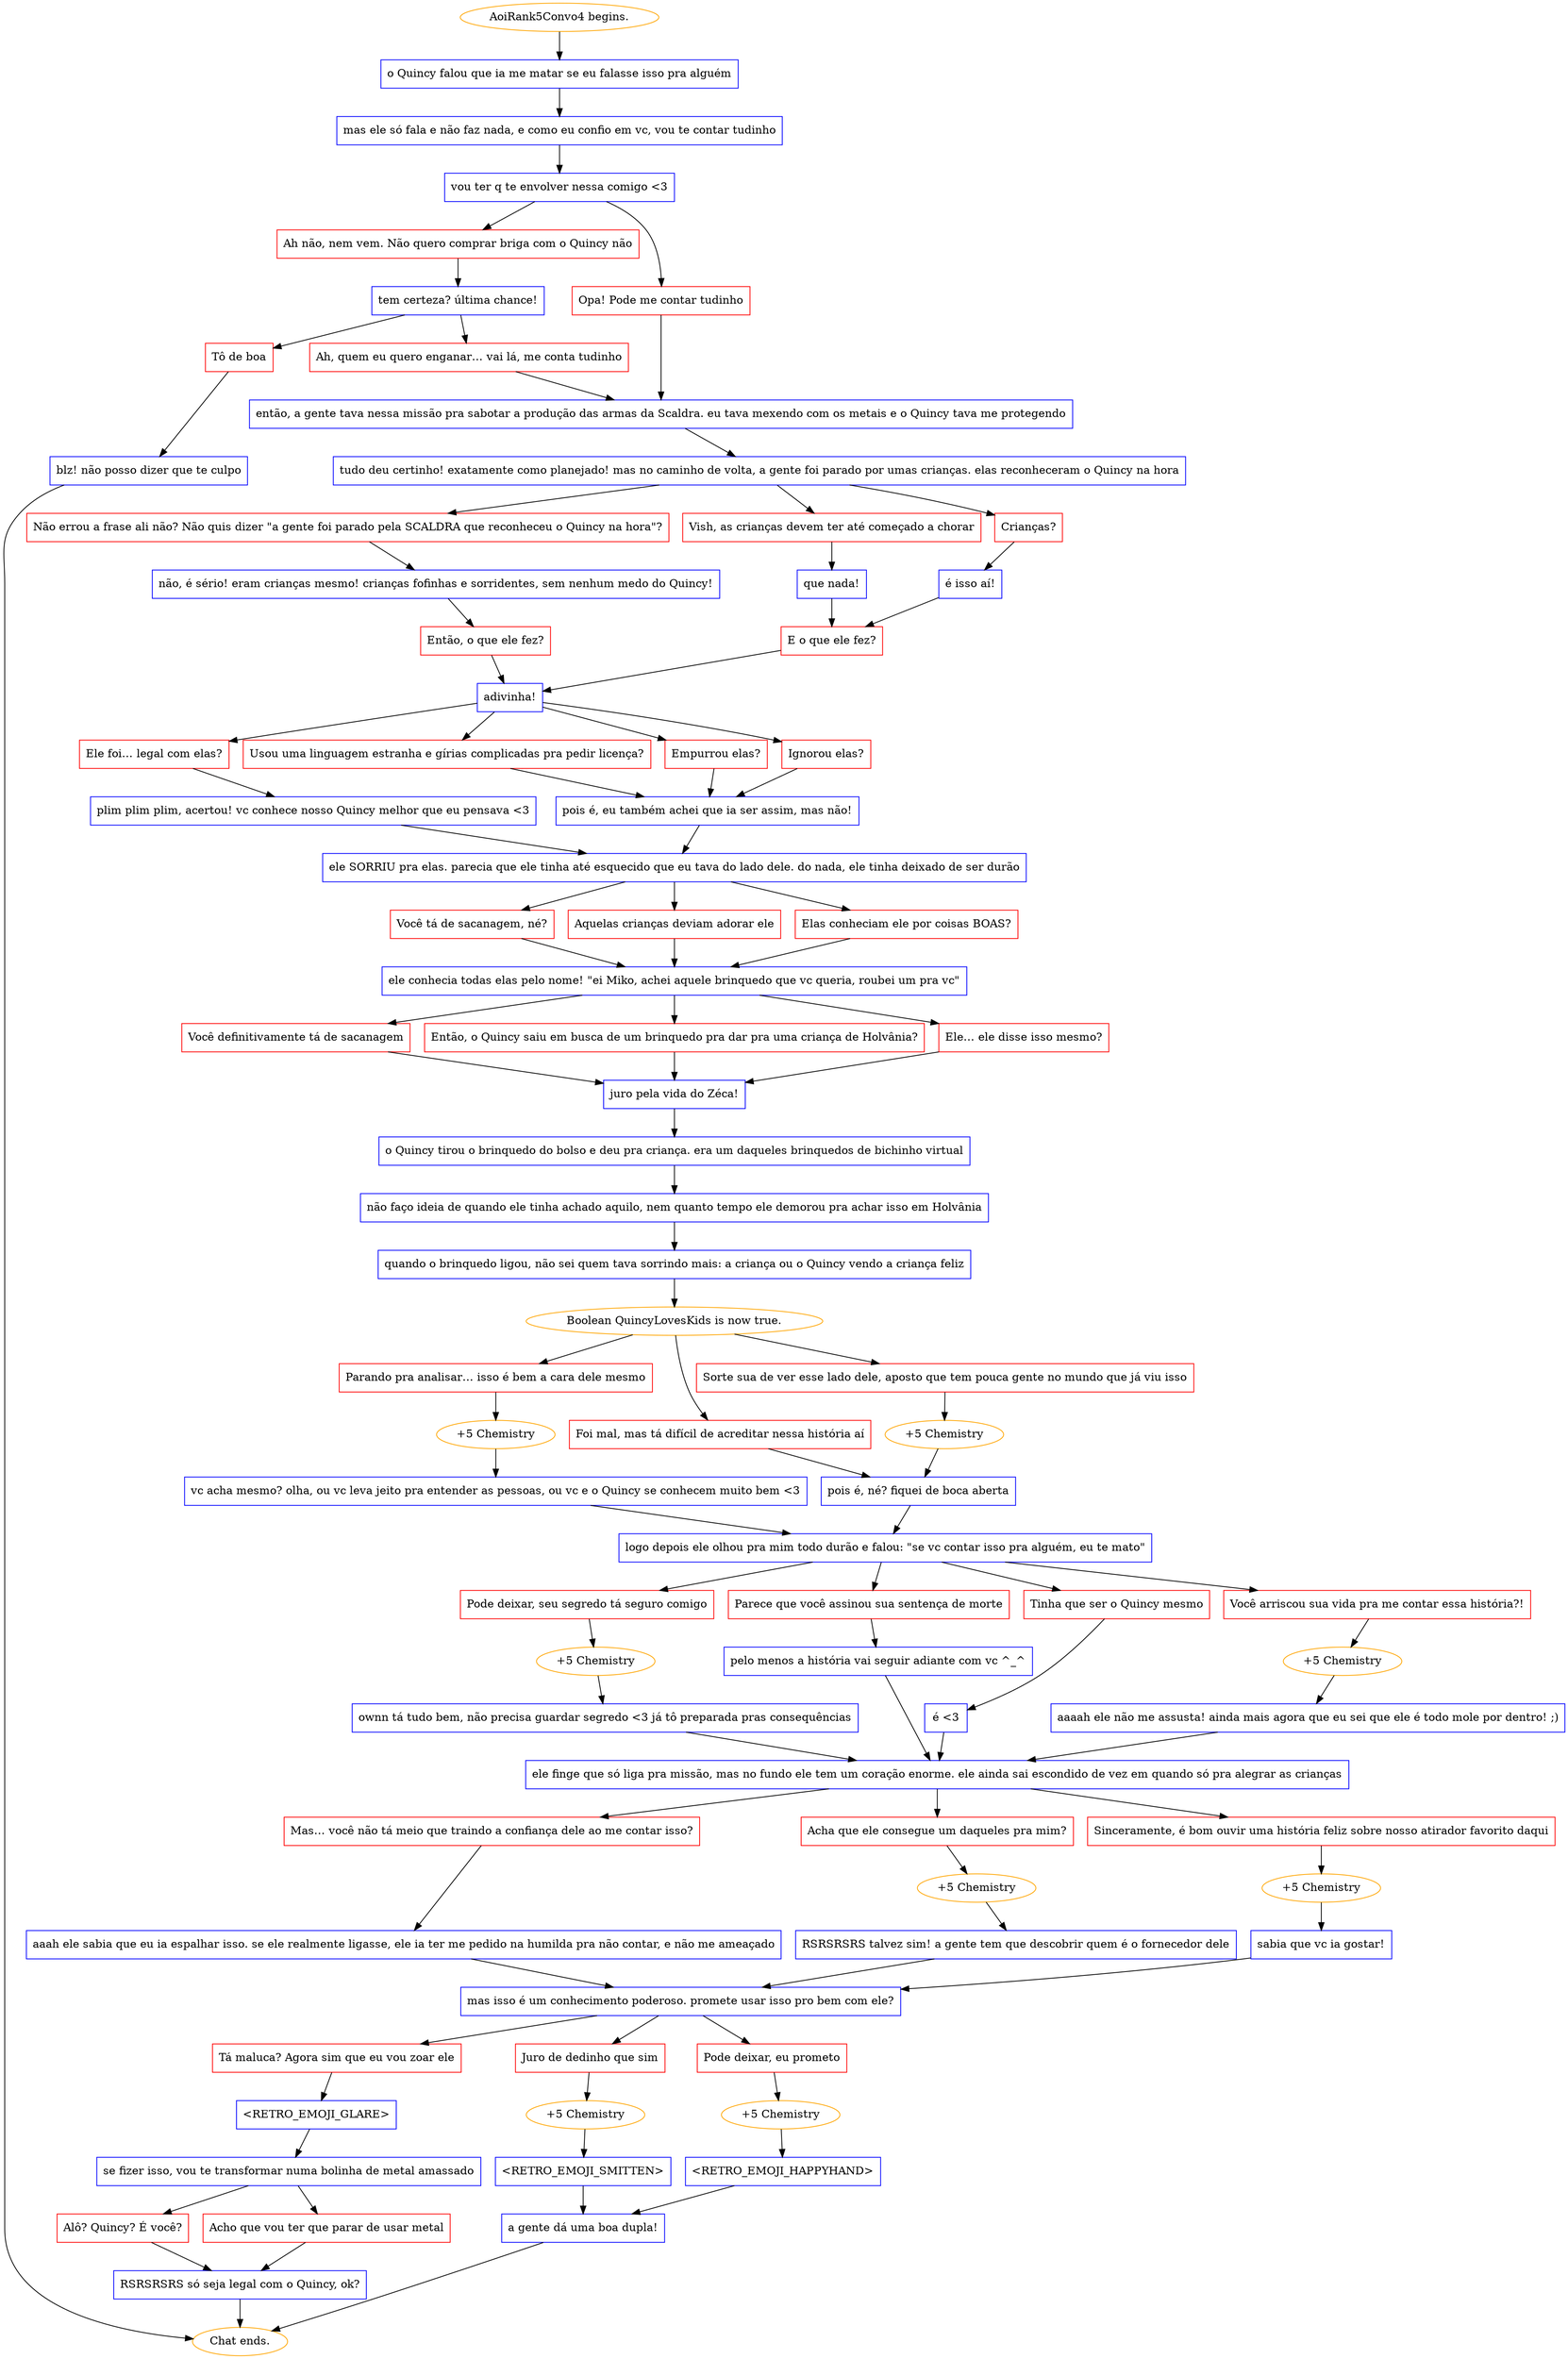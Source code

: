 digraph {
	"AoiRank5Convo4 begins." [color=orange];
		"AoiRank5Convo4 begins." -> j1743069142;
	j1743069142 [label="o Quincy falou que ia me matar se eu falasse isso pra alguém",shape=box,color=blue];
		j1743069142 -> j662552085;
	j662552085 [label="mas ele só fala e não faz nada, e como eu confio em vc, vou te contar tudinho",shape=box,color=blue];
		j662552085 -> j2460429839;
	j2460429839 [label="vou ter q te envolver nessa comigo <3",shape=box,color=blue];
		j2460429839 -> j1077840568;
		j2460429839 -> j510620986;
	j1077840568 [label="Ah não, nem vem. Não quero comprar briga com o Quincy não",shape=box,color=red];
		j1077840568 -> j2427999211;
	j510620986 [label="Opa! Pode me contar tudinho",shape=box,color=red];
		j510620986 -> j1807171616;
	j2427999211 [label="tem certeza? última chance!",shape=box,color=blue];
		j2427999211 -> j3036463231;
		j2427999211 -> j3291860110;
	j1807171616 [label="então, a gente tava nessa missão pra sabotar a produção das armas da Scaldra. eu tava mexendo com os metais e o Quincy tava me protegendo",shape=box,color=blue];
		j1807171616 -> j1449183299;
	j3036463231 [label="Ah, quem eu quero enganar… vai lá, me conta tudinho",shape=box,color=red];
		j3036463231 -> j1807171616;
	j3291860110 [label="Tô de boa",shape=box,color=red];
		j3291860110 -> j4172099387;
	j1449183299 [label="tudo deu certinho! exatamente como planejado! mas no caminho de volta, a gente foi parado por umas crianças. elas reconheceram o Quincy na hora",shape=box,color=blue];
		j1449183299 -> j1095094627;
		j1449183299 -> j77385218;
		j1449183299 -> j13374451;
	j4172099387 [label="blz! não posso dizer que te culpo",shape=box,color=blue];
		j4172099387 -> "Chat ends.";
	j1095094627 [label="Não errou a frase ali não? Não quis dizer \"a gente foi parado pela SCALDRA que reconheceu o Quincy na hora\"?",shape=box,color=red];
		j1095094627 -> j2772837398;
	j77385218 [label="Vish, as crianças devem ter até começado a chorar",shape=box,color=red];
		j77385218 -> j2317396254;
	j13374451 [label="Crianças?",shape=box,color=red];
		j13374451 -> j328700493;
	"Chat ends." [color=orange];
	j2772837398 [label="não, é sério! eram crianças mesmo! crianças fofinhas e sorridentes, sem nenhum medo do Quincy!",shape=box,color=blue];
		j2772837398 -> j3194874173;
	j2317396254 [label="que nada!",shape=box,color=blue];
		j2317396254 -> j2931843594;
	j328700493 [label="é isso aí!",shape=box,color=blue];
		j328700493 -> j2931843594;
	j3194874173 [label="Então, o que ele fez?",shape=box,color=red];
		j3194874173 -> j3374575242;
	j2931843594 [label="E o que ele fez?",shape=box,color=red];
		j2931843594 -> j3374575242;
	j3374575242 [label="adivinha!",shape=box,color=blue];
		j3374575242 -> j1376986609;
		j3374575242 -> j1474548607;
		j3374575242 -> j3400982625;
		j3374575242 -> j375218881;
	j1376986609 [label="Usou uma linguagem estranha e gírias complicadas pra pedir licença?",shape=box,color=red];
		j1376986609 -> j1969216603;
	j1474548607 [label="Empurrou elas?",shape=box,color=red];
		j1474548607 -> j1969216603;
	j3400982625 [label="Ignorou elas?",shape=box,color=red];
		j3400982625 -> j1969216603;
	j375218881 [label="Ele foi… legal com elas?",shape=box,color=red];
		j375218881 -> j2584919419;
	j1969216603 [label="pois é, eu também achei que ia ser assim, mas não!",shape=box,color=blue];
		j1969216603 -> j496365695;
	j2584919419 [label="plim plim plim, acertou! vc conhece nosso Quincy melhor que eu pensava <3",shape=box,color=blue];
		j2584919419 -> j496365695;
	j496365695 [label="ele SORRIU pra elas. parecia que ele tinha até esquecido que eu tava do lado dele. do nada, ele tinha deixado de ser durão",shape=box,color=blue];
		j496365695 -> j1539619390;
		j496365695 -> j2685362539;
		j496365695 -> j1098432780;
	j1539619390 [label="Aquelas crianças deviam adorar ele",shape=box,color=red];
		j1539619390 -> j260020232;
	j2685362539 [label="Elas conheciam ele por coisas BOAS?",shape=box,color=red];
		j2685362539 -> j260020232;
	j1098432780 [label="Você tá de sacanagem, né?",shape=box,color=red];
		j1098432780 -> j260020232;
	j260020232 [label="ele conhecia todas elas pelo nome! \"ei Miko, achei aquele brinquedo que vc queria, roubei um pra vc\"",shape=box,color=blue];
		j260020232 -> j1457083205;
		j260020232 -> j4252116066;
		j260020232 -> j2503234000;
	j1457083205 [label="Então, o Quincy saiu em busca de um brinquedo pra dar pra uma criança de Holvânia?",shape=box,color=red];
		j1457083205 -> j4143287322;
	j4252116066 [label="Ele… ele disse isso mesmo?",shape=box,color=red];
		j4252116066 -> j4143287322;
	j2503234000 [label="Você definitivamente tá de sacanagem",shape=box,color=red];
		j2503234000 -> j4143287322;
	j4143287322 [label="juro pela vida do Zéca!",shape=box,color=blue];
		j4143287322 -> j3745873589;
	j3745873589 [label="o Quincy tirou o brinquedo do bolso e deu pra criança. era um daqueles brinquedos de bichinho virtual",shape=box,color=blue];
		j3745873589 -> j810843305;
	j810843305 [label="não faço ideia de quando ele tinha achado aquilo, nem quanto tempo ele demorou pra achar isso em Holvânia",shape=box,color=blue];
		j810843305 -> j1548320306;
	j1548320306 [label="quando o brinquedo ligou, não sei quem tava sorrindo mais: a criança ou o Quincy vendo a criança feliz",shape=box,color=blue];
		j1548320306 -> j1788467663;
	j1788467663 [label="Boolean QuincyLovesKids is now true.",color=orange];
		j1788467663 -> j860180245;
		j1788467663 -> j2539818018;
		j1788467663 -> j668437558;
	j860180245 [label="Parando pra analisar… isso é bem a cara dele mesmo",shape=box,color=red];
		j860180245 -> j3908656317;
	j2539818018 [label="Foi mal, mas tá difícil de acreditar nessa história aí",shape=box,color=red];
		j2539818018 -> j1242453186;
	j668437558 [label="Sorte sua de ver esse lado dele, aposto que tem pouca gente no mundo que já viu isso",shape=box,color=red];
		j668437558 -> j2038421773;
	j3908656317 [label="+5 Chemistry",color=orange];
		j3908656317 -> j317070133;
	j1242453186 [label="pois é, né? fiquei de boca aberta",shape=box,color=blue];
		j1242453186 -> j2688160;
	j2038421773 [label="+5 Chemistry",color=orange];
		j2038421773 -> j1242453186;
	j317070133 [label="vc acha mesmo? olha, ou vc leva jeito pra entender as pessoas, ou vc e o Quincy se conhecem muito bem <3",shape=box,color=blue];
		j317070133 -> j2688160;
	j2688160 [label="logo depois ele olhou pra mim todo durão e falou: \"se vc contar isso pra alguém, eu te mato\"",shape=box,color=blue];
		j2688160 -> j1999202046;
		j2688160 -> j2063811663;
		j2688160 -> j986116644;
		j2688160 -> j434452155;
	j1999202046 [label="Tinha que ser o Quincy mesmo",shape=box,color=red];
		j1999202046 -> j1582277762;
	j2063811663 [label="Você arriscou sua vida pra me contar essa história?!",shape=box,color=red];
		j2063811663 -> j101425451;
	j986116644 [label="Pode deixar, seu segredo tá seguro comigo",shape=box,color=red];
		j986116644 -> j2458254281;
	j434452155 [label="Parece que você assinou sua sentença de morte",shape=box,color=red];
		j434452155 -> j267017016;
	j1582277762 [label="é <3",shape=box,color=blue];
		j1582277762 -> j2733569242;
	j101425451 [label="+5 Chemistry",color=orange];
		j101425451 -> j1761800295;
	j2458254281 [label="+5 Chemistry",color=orange];
		j2458254281 -> j3511035001;
	j267017016 [label="pelo menos a história vai seguir adiante com vc ^_^",shape=box,color=blue];
		j267017016 -> j2733569242;
	j2733569242 [label="ele finge que só liga pra missão, mas no fundo ele tem um coração enorme. ele ainda sai escondido de vez em quando só pra alegrar as crianças",shape=box,color=blue];
		j2733569242 -> j865007207;
		j2733569242 -> j3044692813;
		j2733569242 -> j3865845474;
	j1761800295 [label="aaaah ele não me assusta! ainda mais agora que eu sei que ele é todo mole por dentro! ;)",shape=box,color=blue];
		j1761800295 -> j2733569242;
	j3511035001 [label="ownn tá tudo bem, não precisa guardar segredo <3 já tô preparada pras consequências",shape=box,color=blue];
		j3511035001 -> j2733569242;
	j865007207 [label="Acha que ele consegue um daqueles pra mim?",shape=box,color=red];
		j865007207 -> j3618158073;
	j3044692813 [label="Sinceramente, é bom ouvir uma história feliz sobre nosso atirador favorito daqui",shape=box,color=red];
		j3044692813 -> j1415078597;
	j3865845474 [label="Mas… você não tá meio que traindo a confiança dele ao me contar isso?",shape=box,color=red];
		j3865845474 -> j1545197352;
	j3618158073 [label="+5 Chemistry",color=orange];
		j3618158073 -> j1705892215;
	j1415078597 [label="+5 Chemistry",color=orange];
		j1415078597 -> j112036830;
	j1545197352 [label="aaah ele sabia que eu ia espalhar isso. se ele realmente ligasse, ele ia ter me pedido na humilda pra não contar, e não me ameaçado",shape=box,color=blue];
		j1545197352 -> j1254180611;
	j1705892215 [label="RSRSRSRS talvez sim! a gente tem que descobrir quem é o fornecedor dele",shape=box,color=blue];
		j1705892215 -> j1254180611;
	j112036830 [label="sabia que vc ia gostar!",shape=box,color=blue];
		j112036830 -> j1254180611;
	j1254180611 [label="mas isso é um conhecimento poderoso. promete usar isso pro bem com ele?",shape=box,color=blue];
		j1254180611 -> j613103750;
		j1254180611 -> j1299596509;
		j1254180611 -> j1471192485;
	j613103750 [label="Pode deixar, eu prometo",shape=box,color=red];
		j613103750 -> j3104251654;
	j1299596509 [label="Juro de dedinho que sim",shape=box,color=red];
		j1299596509 -> j3987335971;
	j1471192485 [label="Tá maluca? Agora sim que eu vou zoar ele",shape=box,color=red];
		j1471192485 -> j3855562666;
	j3104251654 [label="+5 Chemistry",color=orange];
		j3104251654 -> j453740699;
	j3987335971 [label="+5 Chemistry",color=orange];
		j3987335971 -> j3746227274;
	j3855562666 [label="<RETRO_EMOJI_GLARE>",shape=box,color=blue];
		j3855562666 -> j3762470598;
	j453740699 [label="<RETRO_EMOJI_HAPPYHAND>",shape=box,color=blue];
		j453740699 -> j691801474;
	j3746227274 [label="<RETRO_EMOJI_SMITTEN>",shape=box,color=blue];
		j3746227274 -> j691801474;
	j3762470598 [label="se fizer isso, vou te transformar numa bolinha de metal amassado",shape=box,color=blue];
		j3762470598 -> j1554745554;
		j3762470598 -> j2708881109;
	j691801474 [label="a gente dá uma boa dupla!",shape=box,color=blue];
		j691801474 -> "Chat ends.";
	j1554745554 [label="Alô? Quincy? É você?",shape=box,color=red];
		j1554745554 -> j2944096620;
	j2708881109 [label="Acho que vou ter que parar de usar metal",shape=box,color=red];
		j2708881109 -> j2944096620;
	j2944096620 [label="RSRSRSRS só seja legal com o Quincy, ok?",shape=box,color=blue];
		j2944096620 -> "Chat ends.";
}